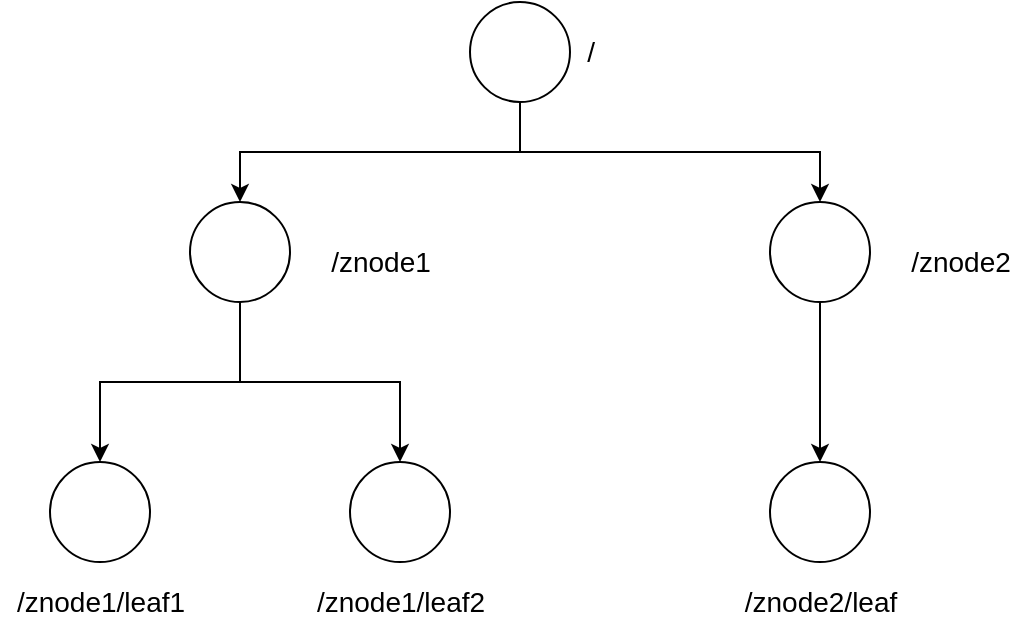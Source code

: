 <mxfile version="13.1.3">
    <diagram id="6hGFLwfOUW9BJ-s0fimq" name="Page-1">
        <mxGraphModel dx="705" dy="587" grid="1" gridSize="10" guides="1" tooltips="1" connect="1" arrows="1" fold="1" page="1" pageScale="1" pageWidth="827" pageHeight="1169" math="0" shadow="0">
            <root>
                <mxCell id="0"/>
                <mxCell id="1" parent="0"/>
                <mxCell id="8" style="edgeStyle=orthogonalEdgeStyle;rounded=0;orthogonalLoop=1;jettySize=auto;html=1;exitX=0.5;exitY=1;exitDx=0;exitDy=0;entryX=0.5;entryY=0;entryDx=0;entryDy=0;" edge="1" parent="1" source="2" target="3">
                    <mxGeometry relative="1" as="geometry"/>
                </mxCell>
                <mxCell id="9" style="edgeStyle=orthogonalEdgeStyle;rounded=0;orthogonalLoop=1;jettySize=auto;html=1;exitX=0.5;exitY=1;exitDx=0;exitDy=0;" edge="1" parent="1" source="2" target="4">
                    <mxGeometry relative="1" as="geometry"/>
                </mxCell>
                <mxCell id="2" value="" style="ellipse;whiteSpace=wrap;html=1;aspect=fixed;" vertex="1" parent="1">
                    <mxGeometry x="330" y="110" width="50" height="50" as="geometry"/>
                </mxCell>
                <mxCell id="10" style="edgeStyle=orthogonalEdgeStyle;rounded=0;orthogonalLoop=1;jettySize=auto;html=1;exitX=0.5;exitY=1;exitDx=0;exitDy=0;" edge="1" parent="1" source="3" target="6">
                    <mxGeometry relative="1" as="geometry"/>
                </mxCell>
                <mxCell id="11" style="edgeStyle=orthogonalEdgeStyle;rounded=0;orthogonalLoop=1;jettySize=auto;html=1;exitX=0.5;exitY=1;exitDx=0;exitDy=0;entryX=0.5;entryY=0;entryDx=0;entryDy=0;" edge="1" parent="1" source="3" target="7">
                    <mxGeometry relative="1" as="geometry"/>
                </mxCell>
                <mxCell id="3" value="" style="ellipse;whiteSpace=wrap;html=1;aspect=fixed;" vertex="1" parent="1">
                    <mxGeometry x="190" y="210" width="50" height="50" as="geometry"/>
                </mxCell>
                <mxCell id="12" style="edgeStyle=orthogonalEdgeStyle;rounded=0;orthogonalLoop=1;jettySize=auto;html=1;exitX=0.5;exitY=1;exitDx=0;exitDy=0;" edge="1" parent="1" source="4" target="5">
                    <mxGeometry relative="1" as="geometry"/>
                </mxCell>
                <mxCell id="4" value="" style="ellipse;whiteSpace=wrap;html=1;aspect=fixed;" vertex="1" parent="1">
                    <mxGeometry x="480" y="210" width="50" height="50" as="geometry"/>
                </mxCell>
                <mxCell id="5" value="" style="ellipse;whiteSpace=wrap;html=1;aspect=fixed;" vertex="1" parent="1">
                    <mxGeometry x="480" y="340" width="50" height="50" as="geometry"/>
                </mxCell>
                <mxCell id="6" value="" style="ellipse;whiteSpace=wrap;html=1;aspect=fixed;" vertex="1" parent="1">
                    <mxGeometry x="120" y="340" width="50" height="50" as="geometry"/>
                </mxCell>
                <mxCell id="7" value="" style="ellipse;whiteSpace=wrap;html=1;aspect=fixed;" vertex="1" parent="1">
                    <mxGeometry x="270" y="340" width="50" height="50" as="geometry"/>
                </mxCell>
                <mxCell id="13" value="/" style="text;html=1;align=center;verticalAlign=middle;resizable=0;points=[];autosize=1;fontSize=14;" vertex="1" parent="1">
                    <mxGeometry x="380" y="125" width="20" height="20" as="geometry"/>
                </mxCell>
                <mxCell id="14" value="/znode1" style="text;html=1;align=center;verticalAlign=middle;resizable=0;points=[];autosize=1;fontSize=14;" vertex="1" parent="1">
                    <mxGeometry x="250" y="230" width="70" height="20" as="geometry"/>
                </mxCell>
                <mxCell id="15" value="/znode2" style="text;html=1;align=center;verticalAlign=middle;resizable=0;points=[];autosize=1;fontSize=14;" vertex="1" parent="1">
                    <mxGeometry x="540" y="230" width="70" height="20" as="geometry"/>
                </mxCell>
                <mxCell id="16" value="/znode1/leaf1" style="text;html=1;align=center;verticalAlign=middle;resizable=0;points=[];autosize=1;fontSize=14;" vertex="1" parent="1">
                    <mxGeometry x="95" y="400" width="100" height="20" as="geometry"/>
                </mxCell>
                <mxCell id="17" value="/znode1/leaf2" style="text;html=1;align=center;verticalAlign=middle;resizable=0;points=[];autosize=1;fontSize=14;" vertex="1" parent="1">
                    <mxGeometry x="245" y="400" width="100" height="20" as="geometry"/>
                </mxCell>
                <mxCell id="18" value="/znode2/leaf" style="text;html=1;align=center;verticalAlign=middle;resizable=0;points=[];autosize=1;fontSize=14;" vertex="1" parent="1">
                    <mxGeometry x="460" y="400" width="90" height="20" as="geometry"/>
                </mxCell>
            </root>
        </mxGraphModel>
    </diagram>
</mxfile>